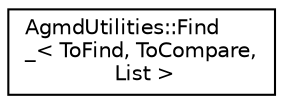 digraph "Graphical Class Hierarchy"
{
  edge [fontname="Helvetica",fontsize="10",labelfontname="Helvetica",labelfontsize="10"];
  node [fontname="Helvetica",fontsize="10",shape=record];
  rankdir="LR";
  Node1 [label="AgmdUtilities::Find\l_\< ToFind, ToCompare,\l List \>",height=0.2,width=0.4,color="black", fillcolor="white", style="filled",URL="$struct_agmd_utilities_1_1_find__.html"];
}
